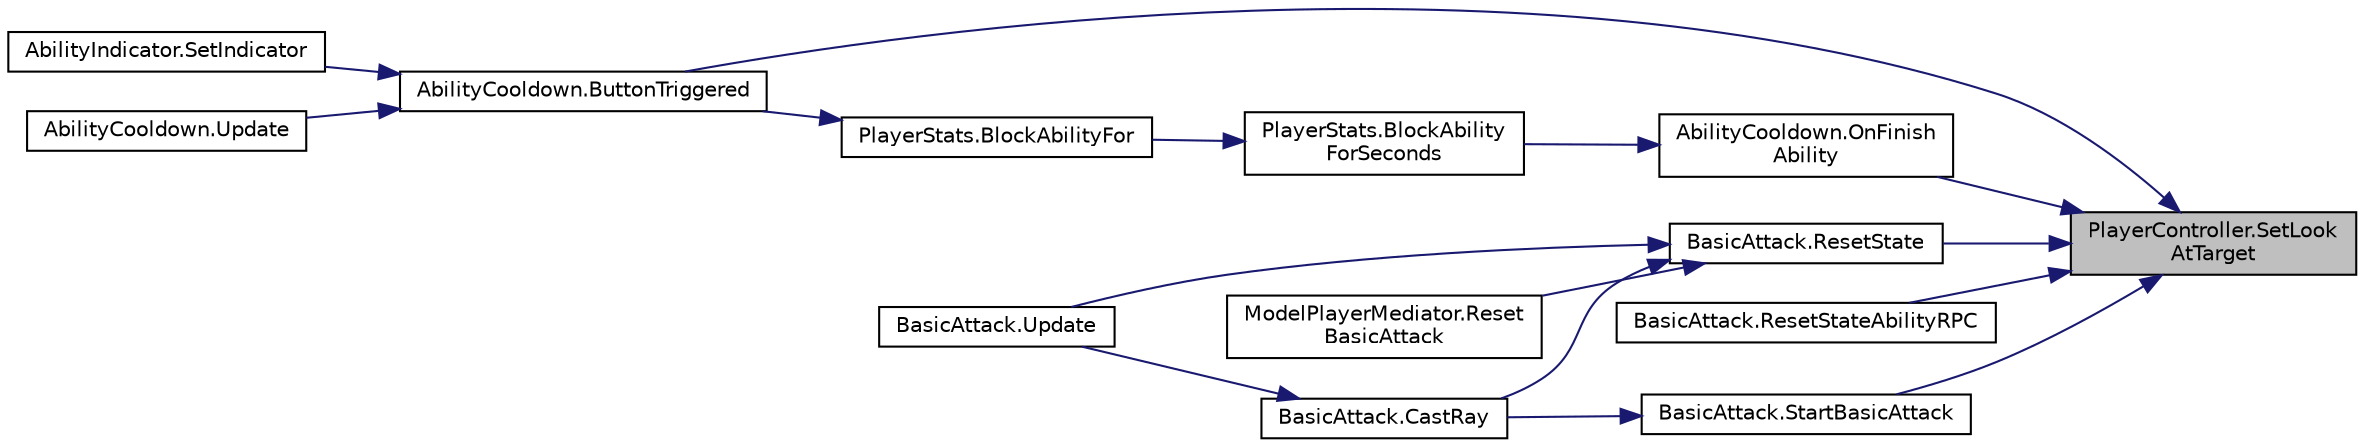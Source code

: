 digraph "PlayerController.SetLookAtTarget"
{
 // INTERACTIVE_SVG=YES
 // LATEX_PDF_SIZE
  edge [fontname="Helvetica",fontsize="10",labelfontname="Helvetica",labelfontsize="10"];
  node [fontname="Helvetica",fontsize="10",shape=record];
  rankdir="RL";
  Node1 [label="PlayerController.SetLook\lAtTarget",height=0.2,width=0.4,color="black", fillcolor="grey75", style="filled", fontcolor="black",tooltip="The player will look at the position of this Transform."];
  Node1 -> Node2 [dir="back",color="midnightblue",fontsize="10",style="solid",fontname="Helvetica"];
  Node2 [label="AbilityCooldown.ButtonTriggered",height=0.2,width=0.4,color="black", fillcolor="white", style="filled",URL="$class_ability_cooldown.html#a24d10146f84157eecd34133535f98c0b",tooltip="When the button is actually triggered, this function should execute"];
  Node2 -> Node3 [dir="back",color="midnightblue",fontsize="10",style="solid",fontname="Helvetica"];
  Node3 [label="AbilityIndicator.SetIndicator",height=0.2,width=0.4,color="black", fillcolor="white", style="filled",URL="$class_ability_indicator.html#a334fb70612241c8c1067bb596a4e2a26",tooltip="Shows the indicator of the wanted ability"];
  Node2 -> Node4 [dir="back",color="midnightblue",fontsize="10",style="solid",fontname="Helvetica"];
  Node4 [label="AbilityCooldown.Update",height=0.2,width=0.4,color="black", fillcolor="white", style="filled",URL="$class_ability_cooldown.html#a0a1223f783a3c342413172a5797fa597",tooltip=" "];
  Node1 -> Node5 [dir="back",color="midnightblue",fontsize="10",style="solid",fontname="Helvetica"];
  Node5 [label="AbilityCooldown.OnFinish\lAbility",height=0.2,width=0.4,color="black", fillcolor="white", style="filled",URL="$class_ability_cooldown.html#abe17348393bdde47c5aef87b5311593c",tooltip="This resets the state of the player when it exits the ability state"];
  Node5 -> Node6 [dir="back",color="midnightblue",fontsize="10",style="solid",fontname="Helvetica"];
  Node6 [label="PlayerStats.BlockAbility\lForSeconds",height=0.2,width=0.4,color="black", fillcolor="white", style="filled",URL="$class_player_stats.html#a4df625156bb2ae99262e81b28346ccb4",tooltip=" "];
  Node6 -> Node7 [dir="back",color="midnightblue",fontsize="10",style="solid",fontname="Helvetica"];
  Node7 [label="PlayerStats.BlockAbilityFor",height=0.2,width=0.4,color="black", fillcolor="white", style="filled",URL="$class_player_stats.html#af942d9a5150c2d4c47800335ec062ee1",tooltip=" "];
  Node7 -> Node2 [dir="back",color="midnightblue",fontsize="10",style="solid",fontname="Helvetica"];
  Node1 -> Node8 [dir="back",color="midnightblue",fontsize="10",style="solid",fontname="Helvetica"];
  Node8 [label="BasicAttack.ResetState",height=0.2,width=0.4,color="black", fillcolor="white", style="filled",URL="$class_basic_attack.html#a965a4cbb50653a0b2ed02e8bf1f88433",tooltip=" "];
  Node8 -> Node9 [dir="back",color="midnightblue",fontsize="10",style="solid",fontname="Helvetica"];
  Node9 [label="BasicAttack.CastRay",height=0.2,width=0.4,color="black", fillcolor="white", style="filled",URL="$class_basic_attack.html#a5d09a3ef54dfac2ab6130195c188492e",tooltip=" "];
  Node9 -> Node10 [dir="back",color="midnightblue",fontsize="10",style="solid",fontname="Helvetica"];
  Node10 [label="BasicAttack.Update",height=0.2,width=0.4,color="black", fillcolor="white", style="filled",URL="$class_basic_attack.html#abfcbbc50cfd92e9ca75bd41a5ad17990",tooltip=" "];
  Node8 -> Node11 [dir="back",color="midnightblue",fontsize="10",style="solid",fontname="Helvetica"];
  Node11 [label="ModelPlayerMediator.Reset\lBasicAttack",height=0.2,width=0.4,color="black", fillcolor="white", style="filled",URL="$class_model_player_mediator.html#a67b1c82b4127b7d14e66c628fce73fb2",tooltip=" "];
  Node8 -> Node10 [dir="back",color="midnightblue",fontsize="10",style="solid",fontname="Helvetica"];
  Node1 -> Node12 [dir="back",color="midnightblue",fontsize="10",style="solid",fontname="Helvetica"];
  Node12 [label="BasicAttack.ResetStateAbilityRPC",height=0.2,width=0.4,color="black", fillcolor="white", style="filled",URL="$class_basic_attack.html#a87f3e84f484126aa3caa2cffb0760566",tooltip=" "];
  Node1 -> Node13 [dir="back",color="midnightblue",fontsize="10",style="solid",fontname="Helvetica"];
  Node13 [label="BasicAttack.StartBasicAttack",height=0.2,width=0.4,color="black", fillcolor="white", style="filled",URL="$class_basic_attack.html#a6700fa1b84e430381504535f20c2e3d8",tooltip=" "];
  Node13 -> Node9 [dir="back",color="midnightblue",fontsize="10",style="solid",fontname="Helvetica"];
}
